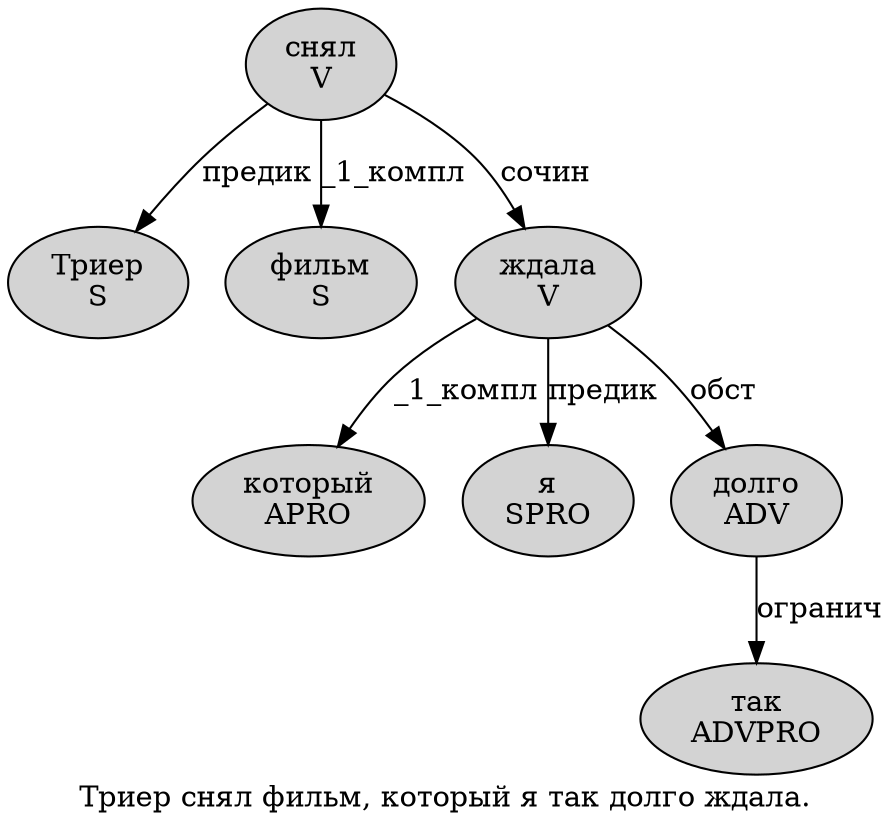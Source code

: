 digraph SENTENCE_801 {
	graph [label="Триер снял фильм, который я так долго ждала."]
	node [style=filled]
		0 [label="Триер
S" color="" fillcolor=lightgray penwidth=1 shape=ellipse]
		1 [label="снял
V" color="" fillcolor=lightgray penwidth=1 shape=ellipse]
		2 [label="фильм
S" color="" fillcolor=lightgray penwidth=1 shape=ellipse]
		4 [label="который
APRO" color="" fillcolor=lightgray penwidth=1 shape=ellipse]
		5 [label="я
SPRO" color="" fillcolor=lightgray penwidth=1 shape=ellipse]
		6 [label="так
ADVPRO" color="" fillcolor=lightgray penwidth=1 shape=ellipse]
		7 [label="долго
ADV" color="" fillcolor=lightgray penwidth=1 shape=ellipse]
		8 [label="ждала
V" color="" fillcolor=lightgray penwidth=1 shape=ellipse]
			1 -> 0 [label="предик"]
			1 -> 2 [label="_1_компл"]
			1 -> 8 [label="сочин"]
			8 -> 4 [label="_1_компл"]
			8 -> 5 [label="предик"]
			8 -> 7 [label="обст"]
			7 -> 6 [label="огранич"]
}